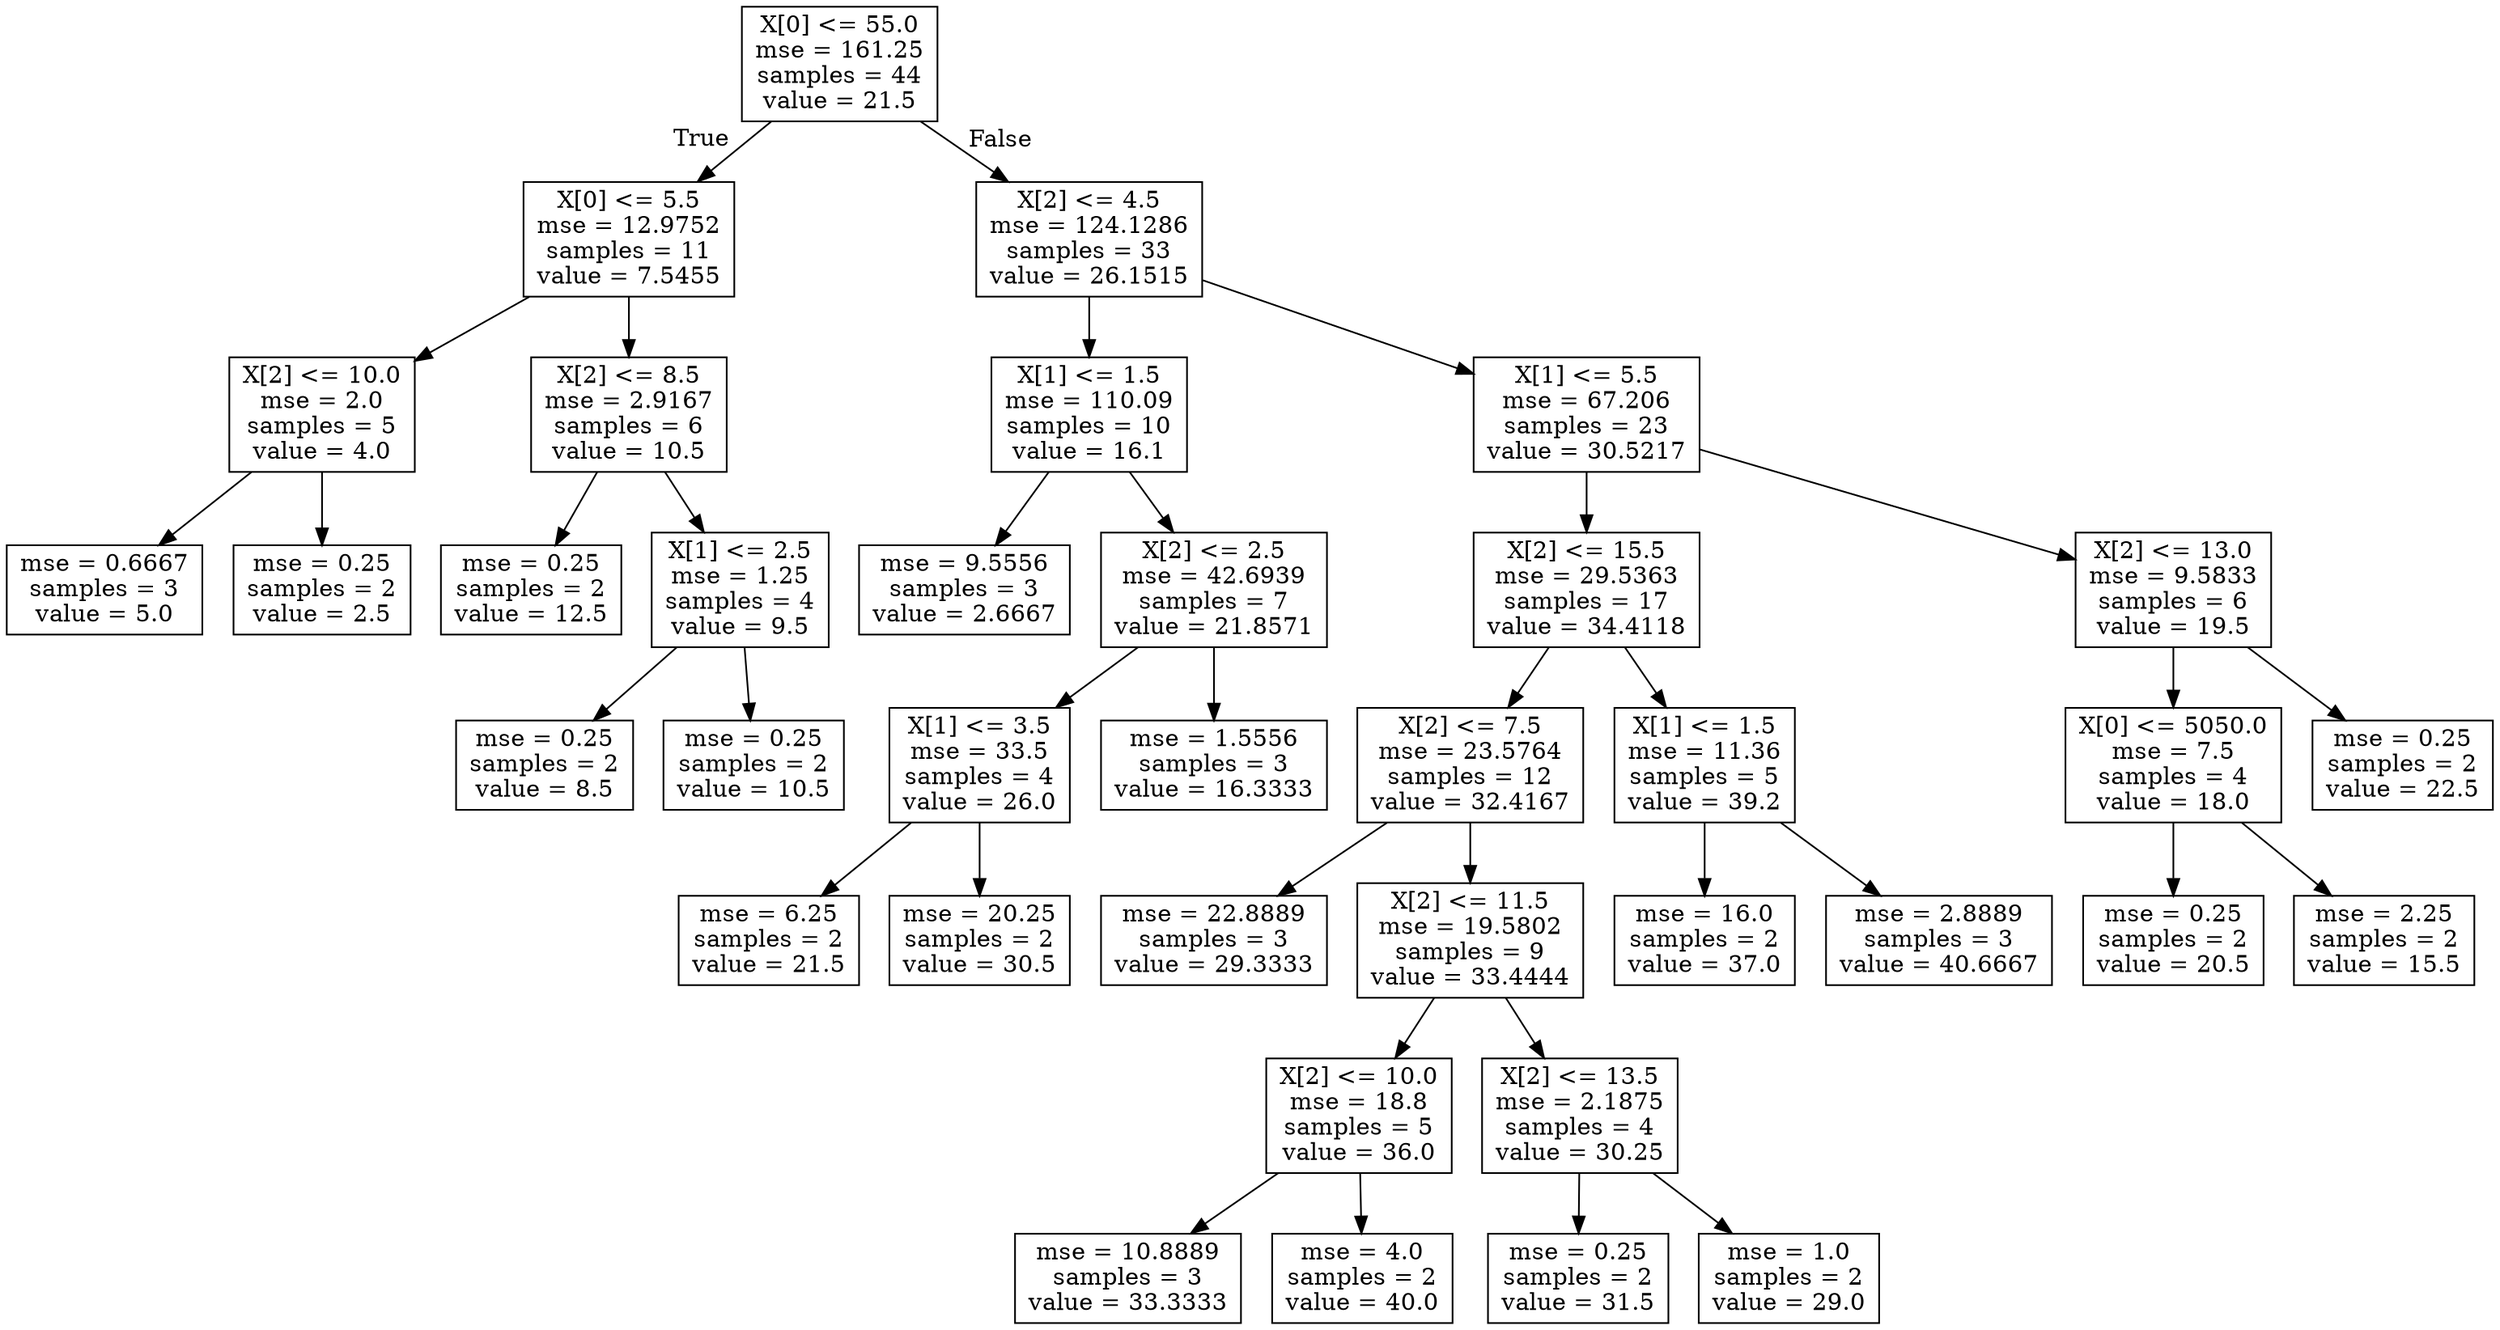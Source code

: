 digraph Tree {
node [shape=box] ;
0 [label="X[0] <= 55.0\nmse = 161.25\nsamples = 44\nvalue = 21.5"] ;
1 [label="X[0] <= 5.5\nmse = 12.9752\nsamples = 11\nvalue = 7.5455"] ;
0 -> 1 [labeldistance=2.5, labelangle=45, headlabel="True"] ;
2 [label="X[2] <= 10.0\nmse = 2.0\nsamples = 5\nvalue = 4.0"] ;
1 -> 2 ;
3 [label="mse = 0.6667\nsamples = 3\nvalue = 5.0"] ;
2 -> 3 ;
4 [label="mse = 0.25\nsamples = 2\nvalue = 2.5"] ;
2 -> 4 ;
5 [label="X[2] <= 8.5\nmse = 2.9167\nsamples = 6\nvalue = 10.5"] ;
1 -> 5 ;
6 [label="mse = 0.25\nsamples = 2\nvalue = 12.5"] ;
5 -> 6 ;
7 [label="X[1] <= 2.5\nmse = 1.25\nsamples = 4\nvalue = 9.5"] ;
5 -> 7 ;
8 [label="mse = 0.25\nsamples = 2\nvalue = 8.5"] ;
7 -> 8 ;
9 [label="mse = 0.25\nsamples = 2\nvalue = 10.5"] ;
7 -> 9 ;
10 [label="X[2] <= 4.5\nmse = 124.1286\nsamples = 33\nvalue = 26.1515"] ;
0 -> 10 [labeldistance=2.5, labelangle=-45, headlabel="False"] ;
11 [label="X[1] <= 1.5\nmse = 110.09\nsamples = 10\nvalue = 16.1"] ;
10 -> 11 ;
12 [label="mse = 9.5556\nsamples = 3\nvalue = 2.6667"] ;
11 -> 12 ;
13 [label="X[2] <= 2.5\nmse = 42.6939\nsamples = 7\nvalue = 21.8571"] ;
11 -> 13 ;
14 [label="X[1] <= 3.5\nmse = 33.5\nsamples = 4\nvalue = 26.0"] ;
13 -> 14 ;
15 [label="mse = 6.25\nsamples = 2\nvalue = 21.5"] ;
14 -> 15 ;
16 [label="mse = 20.25\nsamples = 2\nvalue = 30.5"] ;
14 -> 16 ;
17 [label="mse = 1.5556\nsamples = 3\nvalue = 16.3333"] ;
13 -> 17 ;
18 [label="X[1] <= 5.5\nmse = 67.206\nsamples = 23\nvalue = 30.5217"] ;
10 -> 18 ;
19 [label="X[2] <= 15.5\nmse = 29.5363\nsamples = 17\nvalue = 34.4118"] ;
18 -> 19 ;
20 [label="X[2] <= 7.5\nmse = 23.5764\nsamples = 12\nvalue = 32.4167"] ;
19 -> 20 ;
21 [label="mse = 22.8889\nsamples = 3\nvalue = 29.3333"] ;
20 -> 21 ;
22 [label="X[2] <= 11.5\nmse = 19.5802\nsamples = 9\nvalue = 33.4444"] ;
20 -> 22 ;
23 [label="X[2] <= 10.0\nmse = 18.8\nsamples = 5\nvalue = 36.0"] ;
22 -> 23 ;
24 [label="mse = 10.8889\nsamples = 3\nvalue = 33.3333"] ;
23 -> 24 ;
25 [label="mse = 4.0\nsamples = 2\nvalue = 40.0"] ;
23 -> 25 ;
26 [label="X[2] <= 13.5\nmse = 2.1875\nsamples = 4\nvalue = 30.25"] ;
22 -> 26 ;
27 [label="mse = 0.25\nsamples = 2\nvalue = 31.5"] ;
26 -> 27 ;
28 [label="mse = 1.0\nsamples = 2\nvalue = 29.0"] ;
26 -> 28 ;
29 [label="X[1] <= 1.5\nmse = 11.36\nsamples = 5\nvalue = 39.2"] ;
19 -> 29 ;
30 [label="mse = 16.0\nsamples = 2\nvalue = 37.0"] ;
29 -> 30 ;
31 [label="mse = 2.8889\nsamples = 3\nvalue = 40.6667"] ;
29 -> 31 ;
32 [label="X[2] <= 13.0\nmse = 9.5833\nsamples = 6\nvalue = 19.5"] ;
18 -> 32 ;
33 [label="X[0] <= 5050.0\nmse = 7.5\nsamples = 4\nvalue = 18.0"] ;
32 -> 33 ;
34 [label="mse = 0.25\nsamples = 2\nvalue = 20.5"] ;
33 -> 34 ;
35 [label="mse = 2.25\nsamples = 2\nvalue = 15.5"] ;
33 -> 35 ;
36 [label="mse = 0.25\nsamples = 2\nvalue = 22.5"] ;
32 -> 36 ;
}